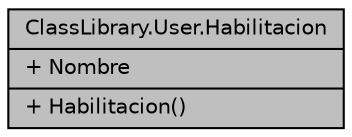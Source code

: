 digraph "ClassLibrary.User.Habilitacion"
{
 // INTERACTIVE_SVG=YES
 // LATEX_PDF_SIZE
  edge [fontname="Helvetica",fontsize="10",labelfontname="Helvetica",labelfontsize="10"];
  node [fontname="Helvetica",fontsize="10",shape=record];
  Node1 [label="{ClassLibrary.User.Habilitacion\n|+ Nombre\l|+ Habilitacion()\l}",height=0.2,width=0.4,color="black", fillcolor="grey75", style="filled", fontcolor="black",tooltip="Clase representativa de las habilitaciones existentes aplicables a los residuos y emprendedores."];
}

